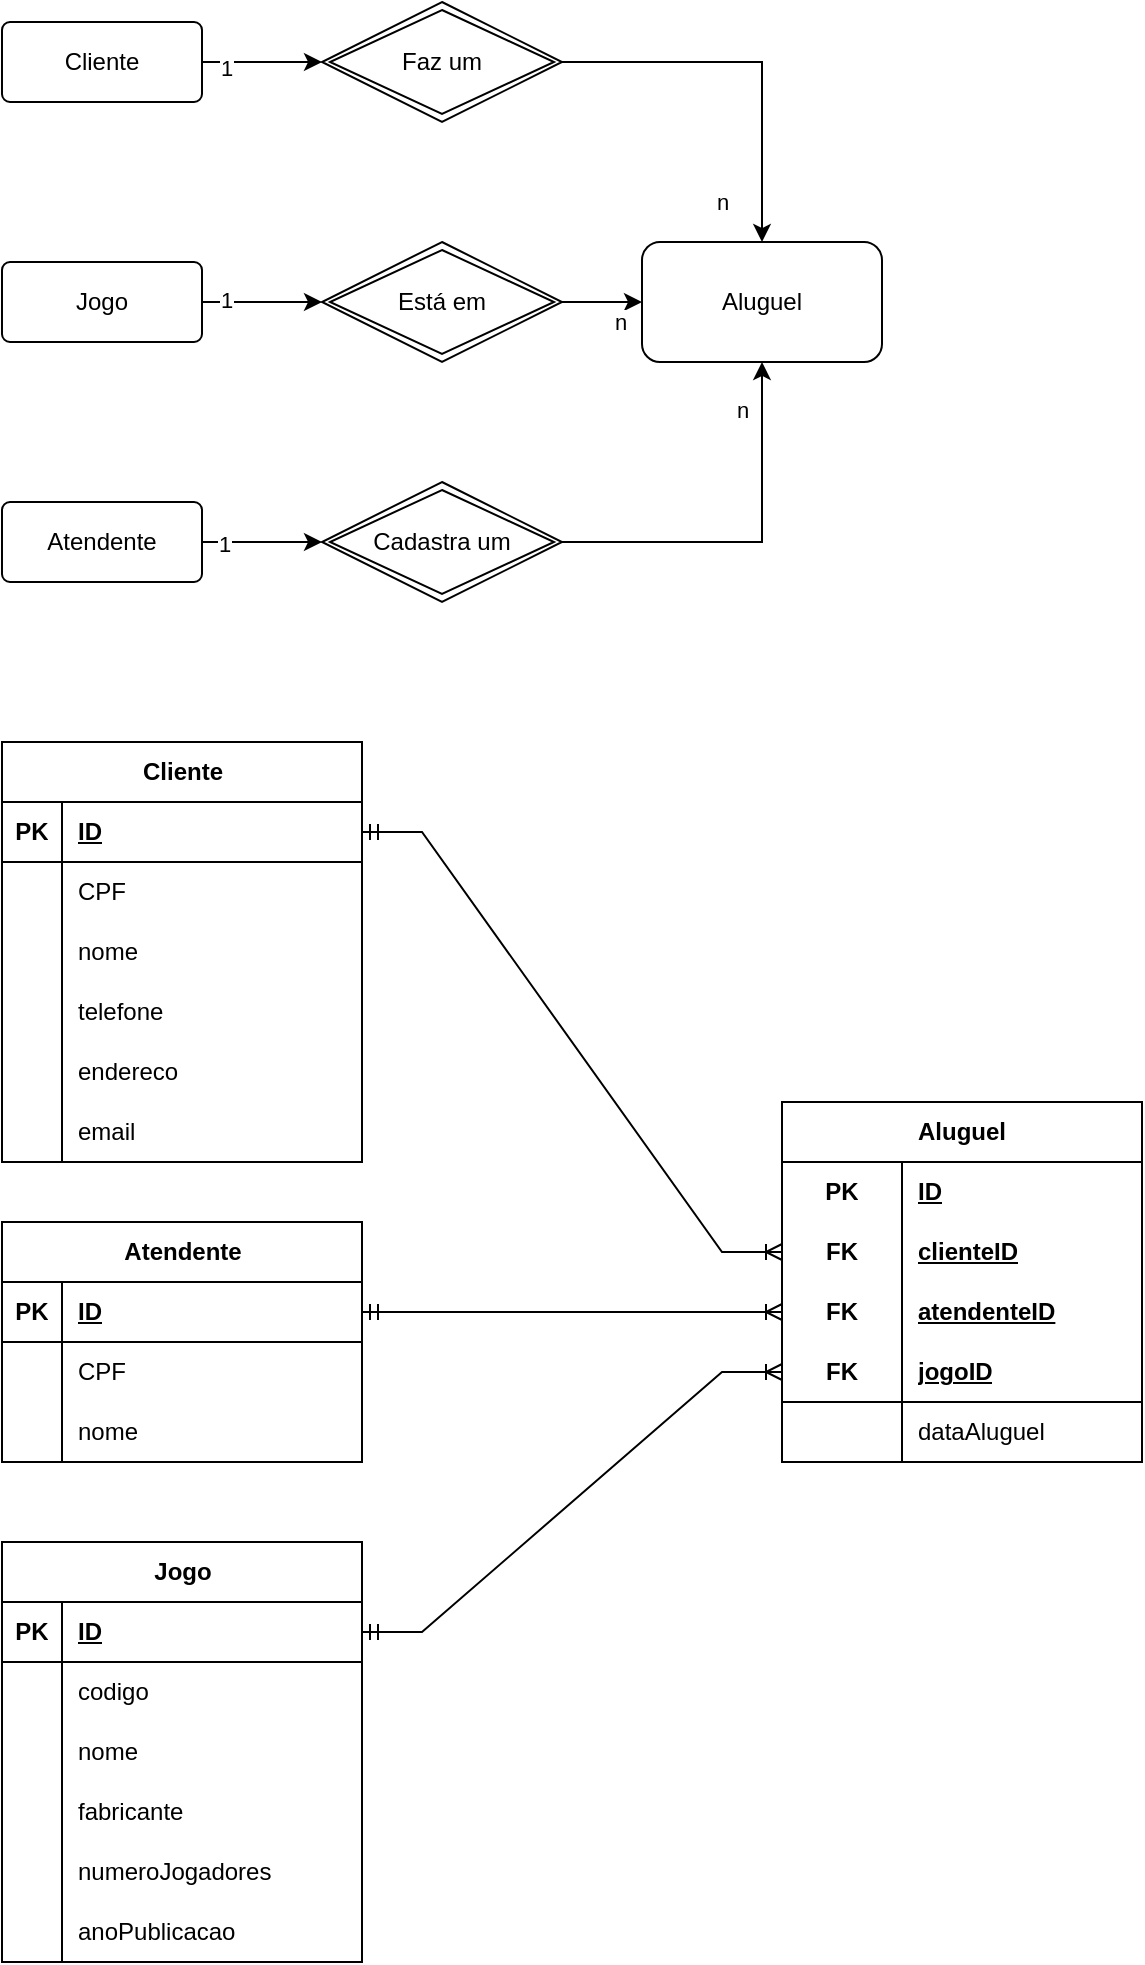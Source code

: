 <mxfile version="24.7.16">
  <diagram name="Página-1" id="Uu4QtxOsmMd6QTt1n_7V">
    <mxGraphModel dx="1434" dy="738" grid="1" gridSize="10" guides="1" tooltips="1" connect="1" arrows="1" fold="1" page="1" pageScale="1" pageWidth="827" pageHeight="1169" math="0" shadow="0">
      <root>
        <mxCell id="0" />
        <mxCell id="1" parent="0" />
        <mxCell id="c8wNnD5Jq5jA1BFJMVc5-152" style="edgeStyle=orthogonalEdgeStyle;rounded=0;orthogonalLoop=1;jettySize=auto;html=1;entryX=0;entryY=0.5;entryDx=0;entryDy=0;" edge="1" parent="1" source="c8wNnD5Jq5jA1BFJMVc5-1" target="c8wNnD5Jq5jA1BFJMVc5-149">
          <mxGeometry relative="1" as="geometry" />
        </mxCell>
        <mxCell id="c8wNnD5Jq5jA1BFJMVc5-159" value="1" style="edgeLabel;html=1;align=center;verticalAlign=middle;resizable=0;points=[];" vertex="1" connectable="0" parent="c8wNnD5Jq5jA1BFJMVc5-152">
          <mxGeometry x="-0.6" y="-3" relative="1" as="geometry">
            <mxPoint as="offset" />
          </mxGeometry>
        </mxCell>
        <mxCell id="c8wNnD5Jq5jA1BFJMVc5-1" value="Cliente" style="rounded=1;arcSize=10;whiteSpace=wrap;html=1;align=center;" vertex="1" parent="1">
          <mxGeometry x="60" y="40" width="100" height="40" as="geometry" />
        </mxCell>
        <mxCell id="c8wNnD5Jq5jA1BFJMVc5-154" style="edgeStyle=orthogonalEdgeStyle;rounded=0;orthogonalLoop=1;jettySize=auto;html=1;entryX=0;entryY=0.5;entryDx=0;entryDy=0;" edge="1" parent="1" source="c8wNnD5Jq5jA1BFJMVc5-2" target="c8wNnD5Jq5jA1BFJMVc5-150">
          <mxGeometry relative="1" as="geometry" />
        </mxCell>
        <mxCell id="c8wNnD5Jq5jA1BFJMVc5-160" value="1" style="edgeLabel;html=1;align=center;verticalAlign=middle;resizable=0;points=[];" vertex="1" connectable="0" parent="c8wNnD5Jq5jA1BFJMVc5-154">
          <mxGeometry x="-0.625" y="1" relative="1" as="geometry">
            <mxPoint as="offset" />
          </mxGeometry>
        </mxCell>
        <mxCell id="c8wNnD5Jq5jA1BFJMVc5-2" value="Jogo" style="rounded=1;arcSize=10;whiteSpace=wrap;html=1;align=center;" vertex="1" parent="1">
          <mxGeometry x="60" y="160" width="100" height="40" as="geometry" />
        </mxCell>
        <mxCell id="c8wNnD5Jq5jA1BFJMVc5-157" style="edgeStyle=orthogonalEdgeStyle;rounded=0;orthogonalLoop=1;jettySize=auto;html=1;entryX=0;entryY=0.5;entryDx=0;entryDy=0;" edge="1" parent="1" source="c8wNnD5Jq5jA1BFJMVc5-3" target="c8wNnD5Jq5jA1BFJMVc5-151">
          <mxGeometry relative="1" as="geometry" />
        </mxCell>
        <mxCell id="c8wNnD5Jq5jA1BFJMVc5-161" value="1" style="edgeLabel;html=1;align=center;verticalAlign=middle;resizable=0;points=[];" vertex="1" connectable="0" parent="c8wNnD5Jq5jA1BFJMVc5-157">
          <mxGeometry x="-0.65" y="-1" relative="1" as="geometry">
            <mxPoint as="offset" />
          </mxGeometry>
        </mxCell>
        <mxCell id="c8wNnD5Jq5jA1BFJMVc5-3" value="Atendente" style="rounded=1;arcSize=10;whiteSpace=wrap;html=1;align=center;" vertex="1" parent="1">
          <mxGeometry x="60" y="280" width="100" height="40" as="geometry" />
        </mxCell>
        <mxCell id="c8wNnD5Jq5jA1BFJMVc5-26" value="Cliente" style="shape=table;startSize=30;container=1;collapsible=1;childLayout=tableLayout;fixedRows=1;rowLines=0;fontStyle=1;align=center;resizeLast=1;html=1;" vertex="1" parent="1">
          <mxGeometry x="60" y="400" width="180" height="210" as="geometry">
            <mxRectangle x="90" y="440" width="80" height="30" as="alternateBounds" />
          </mxGeometry>
        </mxCell>
        <mxCell id="c8wNnD5Jq5jA1BFJMVc5-27" value="" style="shape=tableRow;horizontal=0;startSize=0;swimlaneHead=0;swimlaneBody=0;fillColor=none;collapsible=0;dropTarget=0;points=[[0,0.5],[1,0.5]];portConstraint=eastwest;top=0;left=0;right=0;bottom=1;" vertex="1" parent="c8wNnD5Jq5jA1BFJMVc5-26">
          <mxGeometry y="30" width="180" height="30" as="geometry" />
        </mxCell>
        <mxCell id="c8wNnD5Jq5jA1BFJMVc5-28" value="PK" style="shape=partialRectangle;connectable=0;fillColor=none;top=0;left=0;bottom=0;right=0;fontStyle=1;overflow=hidden;whiteSpace=wrap;html=1;" vertex="1" parent="c8wNnD5Jq5jA1BFJMVc5-27">
          <mxGeometry width="30" height="30" as="geometry">
            <mxRectangle width="30" height="30" as="alternateBounds" />
          </mxGeometry>
        </mxCell>
        <mxCell id="c8wNnD5Jq5jA1BFJMVc5-29" value="ID" style="shape=partialRectangle;connectable=0;fillColor=none;top=0;left=0;bottom=0;right=0;align=left;spacingLeft=6;fontStyle=5;overflow=hidden;whiteSpace=wrap;html=1;" vertex="1" parent="c8wNnD5Jq5jA1BFJMVc5-27">
          <mxGeometry x="30" width="150" height="30" as="geometry">
            <mxRectangle width="150" height="30" as="alternateBounds" />
          </mxGeometry>
        </mxCell>
        <mxCell id="c8wNnD5Jq5jA1BFJMVc5-30" value="" style="shape=tableRow;horizontal=0;startSize=0;swimlaneHead=0;swimlaneBody=0;fillColor=none;collapsible=0;dropTarget=0;points=[[0,0.5],[1,0.5]];portConstraint=eastwest;top=0;left=0;right=0;bottom=0;" vertex="1" parent="c8wNnD5Jq5jA1BFJMVc5-26">
          <mxGeometry y="60" width="180" height="30" as="geometry" />
        </mxCell>
        <mxCell id="c8wNnD5Jq5jA1BFJMVc5-31" value="" style="shape=partialRectangle;connectable=0;fillColor=none;top=0;left=0;bottom=0;right=0;editable=1;overflow=hidden;whiteSpace=wrap;html=1;" vertex="1" parent="c8wNnD5Jq5jA1BFJMVc5-30">
          <mxGeometry width="30" height="30" as="geometry">
            <mxRectangle width="30" height="30" as="alternateBounds" />
          </mxGeometry>
        </mxCell>
        <mxCell id="c8wNnD5Jq5jA1BFJMVc5-32" value="CPF" style="shape=partialRectangle;connectable=0;fillColor=none;top=0;left=0;bottom=0;right=0;align=left;spacingLeft=6;overflow=hidden;whiteSpace=wrap;html=1;" vertex="1" parent="c8wNnD5Jq5jA1BFJMVc5-30">
          <mxGeometry x="30" width="150" height="30" as="geometry">
            <mxRectangle width="150" height="30" as="alternateBounds" />
          </mxGeometry>
        </mxCell>
        <mxCell id="c8wNnD5Jq5jA1BFJMVc5-33" value="" style="shape=tableRow;horizontal=0;startSize=0;swimlaneHead=0;swimlaneBody=0;fillColor=none;collapsible=0;dropTarget=0;points=[[0,0.5],[1,0.5]];portConstraint=eastwest;top=0;left=0;right=0;bottom=0;" vertex="1" parent="c8wNnD5Jq5jA1BFJMVc5-26">
          <mxGeometry y="90" width="180" height="30" as="geometry" />
        </mxCell>
        <mxCell id="c8wNnD5Jq5jA1BFJMVc5-34" value="" style="shape=partialRectangle;connectable=0;fillColor=none;top=0;left=0;bottom=0;right=0;editable=1;overflow=hidden;whiteSpace=wrap;html=1;" vertex="1" parent="c8wNnD5Jq5jA1BFJMVc5-33">
          <mxGeometry width="30" height="30" as="geometry">
            <mxRectangle width="30" height="30" as="alternateBounds" />
          </mxGeometry>
        </mxCell>
        <mxCell id="c8wNnD5Jq5jA1BFJMVc5-35" value="nome" style="shape=partialRectangle;connectable=0;fillColor=none;top=0;left=0;bottom=0;right=0;align=left;spacingLeft=6;overflow=hidden;whiteSpace=wrap;html=1;" vertex="1" parent="c8wNnD5Jq5jA1BFJMVc5-33">
          <mxGeometry x="30" width="150" height="30" as="geometry">
            <mxRectangle width="150" height="30" as="alternateBounds" />
          </mxGeometry>
        </mxCell>
        <mxCell id="c8wNnD5Jq5jA1BFJMVc5-36" value="" style="shape=tableRow;horizontal=0;startSize=0;swimlaneHead=0;swimlaneBody=0;fillColor=none;collapsible=0;dropTarget=0;points=[[0,0.5],[1,0.5]];portConstraint=eastwest;top=0;left=0;right=0;bottom=0;" vertex="1" parent="c8wNnD5Jq5jA1BFJMVc5-26">
          <mxGeometry y="120" width="180" height="30" as="geometry" />
        </mxCell>
        <mxCell id="c8wNnD5Jq5jA1BFJMVc5-37" value="" style="shape=partialRectangle;connectable=0;fillColor=none;top=0;left=0;bottom=0;right=0;editable=1;overflow=hidden;whiteSpace=wrap;html=1;" vertex="1" parent="c8wNnD5Jq5jA1BFJMVc5-36">
          <mxGeometry width="30" height="30" as="geometry">
            <mxRectangle width="30" height="30" as="alternateBounds" />
          </mxGeometry>
        </mxCell>
        <mxCell id="c8wNnD5Jq5jA1BFJMVc5-38" value="telefone" style="shape=partialRectangle;connectable=0;fillColor=none;top=0;left=0;bottom=0;right=0;align=left;spacingLeft=6;overflow=hidden;whiteSpace=wrap;html=1;" vertex="1" parent="c8wNnD5Jq5jA1BFJMVc5-36">
          <mxGeometry x="30" width="150" height="30" as="geometry">
            <mxRectangle width="150" height="30" as="alternateBounds" />
          </mxGeometry>
        </mxCell>
        <mxCell id="c8wNnD5Jq5jA1BFJMVc5-75" value="" style="shape=tableRow;horizontal=0;startSize=0;swimlaneHead=0;swimlaneBody=0;fillColor=none;collapsible=0;dropTarget=0;points=[[0,0.5],[1,0.5]];portConstraint=eastwest;top=0;left=0;right=0;bottom=0;" vertex="1" parent="c8wNnD5Jq5jA1BFJMVc5-26">
          <mxGeometry y="150" width="180" height="30" as="geometry" />
        </mxCell>
        <mxCell id="c8wNnD5Jq5jA1BFJMVc5-76" value="" style="shape=partialRectangle;connectable=0;fillColor=none;top=0;left=0;bottom=0;right=0;editable=1;overflow=hidden;whiteSpace=wrap;html=1;" vertex="1" parent="c8wNnD5Jq5jA1BFJMVc5-75">
          <mxGeometry width="30" height="30" as="geometry">
            <mxRectangle width="30" height="30" as="alternateBounds" />
          </mxGeometry>
        </mxCell>
        <mxCell id="c8wNnD5Jq5jA1BFJMVc5-77" value="endereco" style="shape=partialRectangle;connectable=0;fillColor=none;top=0;left=0;bottom=0;right=0;align=left;spacingLeft=6;overflow=hidden;whiteSpace=wrap;html=1;" vertex="1" parent="c8wNnD5Jq5jA1BFJMVc5-75">
          <mxGeometry x="30" width="150" height="30" as="geometry">
            <mxRectangle width="150" height="30" as="alternateBounds" />
          </mxGeometry>
        </mxCell>
        <mxCell id="c8wNnD5Jq5jA1BFJMVc5-78" value="" style="shape=tableRow;horizontal=0;startSize=0;swimlaneHead=0;swimlaneBody=0;fillColor=none;collapsible=0;dropTarget=0;points=[[0,0.5],[1,0.5]];portConstraint=eastwest;top=0;left=0;right=0;bottom=0;" vertex="1" parent="c8wNnD5Jq5jA1BFJMVc5-26">
          <mxGeometry y="180" width="180" height="30" as="geometry" />
        </mxCell>
        <mxCell id="c8wNnD5Jq5jA1BFJMVc5-79" value="" style="shape=partialRectangle;connectable=0;fillColor=none;top=0;left=0;bottom=0;right=0;editable=1;overflow=hidden;whiteSpace=wrap;html=1;" vertex="1" parent="c8wNnD5Jq5jA1BFJMVc5-78">
          <mxGeometry width="30" height="30" as="geometry">
            <mxRectangle width="30" height="30" as="alternateBounds" />
          </mxGeometry>
        </mxCell>
        <mxCell id="c8wNnD5Jq5jA1BFJMVc5-80" value="email" style="shape=partialRectangle;connectable=0;fillColor=none;top=0;left=0;bottom=0;right=0;align=left;spacingLeft=6;overflow=hidden;whiteSpace=wrap;html=1;" vertex="1" parent="c8wNnD5Jq5jA1BFJMVc5-78">
          <mxGeometry x="30" width="150" height="30" as="geometry">
            <mxRectangle width="150" height="30" as="alternateBounds" />
          </mxGeometry>
        </mxCell>
        <mxCell id="c8wNnD5Jq5jA1BFJMVc5-41" value="" style="shape=partialRectangle;connectable=0;fillColor=none;top=0;left=0;bottom=0;right=0;editable=1;overflow=hidden;whiteSpace=wrap;html=1;" vertex="1" parent="1">
          <mxGeometry x="90" y="570" width="30" height="30" as="geometry">
            <mxRectangle width="30" height="30" as="alternateBounds" />
          </mxGeometry>
        </mxCell>
        <mxCell id="c8wNnD5Jq5jA1BFJMVc5-42" value="" style="shape=tableRow;horizontal=0;startSize=0;swimlaneHead=0;swimlaneBody=0;fillColor=none;collapsible=0;dropTarget=0;points=[[0,0.5],[1,0.5]];portConstraint=eastwest;top=0;left=0;right=0;bottom=0;" vertex="1" parent="1">
          <mxGeometry x="90" y="580" width="180" height="30" as="geometry" />
        </mxCell>
        <mxCell id="c8wNnD5Jq5jA1BFJMVc5-43" value="" style="shape=partialRectangle;connectable=0;fillColor=none;top=0;left=0;bottom=0;right=0;editable=1;overflow=hidden;whiteSpace=wrap;html=1;" vertex="1" parent="c8wNnD5Jq5jA1BFJMVc5-42">
          <mxGeometry width="30" height="30" as="geometry">
            <mxRectangle width="30" height="30" as="alternateBounds" />
          </mxGeometry>
        </mxCell>
        <mxCell id="c8wNnD5Jq5jA1BFJMVc5-56" value="" style="shape=partialRectangle;connectable=0;fillColor=none;top=0;left=0;bottom=0;right=0;editable=1;overflow=hidden;whiteSpace=wrap;html=1;strokeColor=default;align=left;verticalAlign=middle;spacingLeft=6;fontFamily=Helvetica;fontSize=12;fontColor=default;perimeterSpacing=1;" vertex="1" parent="1">
          <mxGeometry x="130" y="530" width="30" height="30" as="geometry">
            <mxRectangle width="30" height="30" as="alternateBounds" />
          </mxGeometry>
        </mxCell>
        <mxCell id="c8wNnD5Jq5jA1BFJMVc5-57" value="Jogo" style="shape=table;startSize=30;container=1;collapsible=1;childLayout=tableLayout;fixedRows=1;rowLines=0;fontStyle=1;align=center;resizeLast=1;html=1;" vertex="1" parent="1">
          <mxGeometry x="60" y="800" width="180" height="210" as="geometry" />
        </mxCell>
        <mxCell id="c8wNnD5Jq5jA1BFJMVc5-58" value="" style="shape=tableRow;horizontal=0;startSize=0;swimlaneHead=0;swimlaneBody=0;fillColor=none;collapsible=0;dropTarget=0;points=[[0,0.5],[1,0.5]];portConstraint=eastwest;top=0;left=0;right=0;bottom=1;" vertex="1" parent="c8wNnD5Jq5jA1BFJMVc5-57">
          <mxGeometry y="30" width="180" height="30" as="geometry" />
        </mxCell>
        <mxCell id="c8wNnD5Jq5jA1BFJMVc5-59" value="PK" style="shape=partialRectangle;connectable=0;fillColor=none;top=0;left=0;bottom=0;right=0;fontStyle=1;overflow=hidden;whiteSpace=wrap;html=1;" vertex="1" parent="c8wNnD5Jq5jA1BFJMVc5-58">
          <mxGeometry width="30" height="30" as="geometry">
            <mxRectangle width="30" height="30" as="alternateBounds" />
          </mxGeometry>
        </mxCell>
        <mxCell id="c8wNnD5Jq5jA1BFJMVc5-60" value="ID" style="shape=partialRectangle;connectable=0;fillColor=none;top=0;left=0;bottom=0;right=0;align=left;spacingLeft=6;fontStyle=5;overflow=hidden;whiteSpace=wrap;html=1;" vertex="1" parent="c8wNnD5Jq5jA1BFJMVc5-58">
          <mxGeometry x="30" width="150" height="30" as="geometry">
            <mxRectangle width="150" height="30" as="alternateBounds" />
          </mxGeometry>
        </mxCell>
        <mxCell id="c8wNnD5Jq5jA1BFJMVc5-61" value="" style="shape=tableRow;horizontal=0;startSize=0;swimlaneHead=0;swimlaneBody=0;fillColor=none;collapsible=0;dropTarget=0;points=[[0,0.5],[1,0.5]];portConstraint=eastwest;top=0;left=0;right=0;bottom=0;" vertex="1" parent="c8wNnD5Jq5jA1BFJMVc5-57">
          <mxGeometry y="60" width="180" height="30" as="geometry" />
        </mxCell>
        <mxCell id="c8wNnD5Jq5jA1BFJMVc5-62" value="" style="shape=partialRectangle;connectable=0;fillColor=none;top=0;left=0;bottom=0;right=0;editable=1;overflow=hidden;whiteSpace=wrap;html=1;" vertex="1" parent="c8wNnD5Jq5jA1BFJMVc5-61">
          <mxGeometry width="30" height="30" as="geometry">
            <mxRectangle width="30" height="30" as="alternateBounds" />
          </mxGeometry>
        </mxCell>
        <mxCell id="c8wNnD5Jq5jA1BFJMVc5-63" value="codigo" style="shape=partialRectangle;connectable=0;fillColor=none;top=0;left=0;bottom=0;right=0;align=left;spacingLeft=6;overflow=hidden;whiteSpace=wrap;html=1;" vertex="1" parent="c8wNnD5Jq5jA1BFJMVc5-61">
          <mxGeometry x="30" width="150" height="30" as="geometry">
            <mxRectangle width="150" height="30" as="alternateBounds" />
          </mxGeometry>
        </mxCell>
        <mxCell id="c8wNnD5Jq5jA1BFJMVc5-64" value="" style="shape=tableRow;horizontal=0;startSize=0;swimlaneHead=0;swimlaneBody=0;fillColor=none;collapsible=0;dropTarget=0;points=[[0,0.5],[1,0.5]];portConstraint=eastwest;top=0;left=0;right=0;bottom=0;" vertex="1" parent="c8wNnD5Jq5jA1BFJMVc5-57">
          <mxGeometry y="90" width="180" height="30" as="geometry" />
        </mxCell>
        <mxCell id="c8wNnD5Jq5jA1BFJMVc5-65" value="" style="shape=partialRectangle;connectable=0;fillColor=none;top=0;left=0;bottom=0;right=0;editable=1;overflow=hidden;whiteSpace=wrap;html=1;" vertex="1" parent="c8wNnD5Jq5jA1BFJMVc5-64">
          <mxGeometry width="30" height="30" as="geometry">
            <mxRectangle width="30" height="30" as="alternateBounds" />
          </mxGeometry>
        </mxCell>
        <mxCell id="c8wNnD5Jq5jA1BFJMVc5-66" value="nome" style="shape=partialRectangle;connectable=0;fillColor=none;top=0;left=0;bottom=0;right=0;align=left;spacingLeft=6;overflow=hidden;whiteSpace=wrap;html=1;" vertex="1" parent="c8wNnD5Jq5jA1BFJMVc5-64">
          <mxGeometry x="30" width="150" height="30" as="geometry">
            <mxRectangle width="150" height="30" as="alternateBounds" />
          </mxGeometry>
        </mxCell>
        <mxCell id="c8wNnD5Jq5jA1BFJMVc5-67" value="" style="shape=tableRow;horizontal=0;startSize=0;swimlaneHead=0;swimlaneBody=0;fillColor=none;collapsible=0;dropTarget=0;points=[[0,0.5],[1,0.5]];portConstraint=eastwest;top=0;left=0;right=0;bottom=0;" vertex="1" parent="c8wNnD5Jq5jA1BFJMVc5-57">
          <mxGeometry y="120" width="180" height="30" as="geometry" />
        </mxCell>
        <mxCell id="c8wNnD5Jq5jA1BFJMVc5-68" value="" style="shape=partialRectangle;connectable=0;fillColor=none;top=0;left=0;bottom=0;right=0;editable=1;overflow=hidden;whiteSpace=wrap;html=1;" vertex="1" parent="c8wNnD5Jq5jA1BFJMVc5-67">
          <mxGeometry width="30" height="30" as="geometry">
            <mxRectangle width="30" height="30" as="alternateBounds" />
          </mxGeometry>
        </mxCell>
        <mxCell id="c8wNnD5Jq5jA1BFJMVc5-69" value="fabricante" style="shape=partialRectangle;connectable=0;fillColor=none;top=0;left=0;bottom=0;right=0;align=left;spacingLeft=6;overflow=hidden;whiteSpace=wrap;html=1;" vertex="1" parent="c8wNnD5Jq5jA1BFJMVc5-67">
          <mxGeometry x="30" width="150" height="30" as="geometry">
            <mxRectangle width="150" height="30" as="alternateBounds" />
          </mxGeometry>
        </mxCell>
        <mxCell id="c8wNnD5Jq5jA1BFJMVc5-94" value="" style="shape=tableRow;horizontal=0;startSize=0;swimlaneHead=0;swimlaneBody=0;fillColor=none;collapsible=0;dropTarget=0;points=[[0,0.5],[1,0.5]];portConstraint=eastwest;top=0;left=0;right=0;bottom=0;" vertex="1" parent="c8wNnD5Jq5jA1BFJMVc5-57">
          <mxGeometry y="150" width="180" height="30" as="geometry" />
        </mxCell>
        <mxCell id="c8wNnD5Jq5jA1BFJMVc5-95" value="" style="shape=partialRectangle;connectable=0;fillColor=none;top=0;left=0;bottom=0;right=0;editable=1;overflow=hidden;whiteSpace=wrap;html=1;" vertex="1" parent="c8wNnD5Jq5jA1BFJMVc5-94">
          <mxGeometry width="30" height="30" as="geometry">
            <mxRectangle width="30" height="30" as="alternateBounds" />
          </mxGeometry>
        </mxCell>
        <mxCell id="c8wNnD5Jq5jA1BFJMVc5-96" value="numeroJogadores" style="shape=partialRectangle;connectable=0;fillColor=none;top=0;left=0;bottom=0;right=0;align=left;spacingLeft=6;overflow=hidden;whiteSpace=wrap;html=1;" vertex="1" parent="c8wNnD5Jq5jA1BFJMVc5-94">
          <mxGeometry x="30" width="150" height="30" as="geometry">
            <mxRectangle width="150" height="30" as="alternateBounds" />
          </mxGeometry>
        </mxCell>
        <mxCell id="c8wNnD5Jq5jA1BFJMVc5-97" value="" style="shape=tableRow;horizontal=0;startSize=0;swimlaneHead=0;swimlaneBody=0;fillColor=none;collapsible=0;dropTarget=0;points=[[0,0.5],[1,0.5]];portConstraint=eastwest;top=0;left=0;right=0;bottom=0;" vertex="1" parent="c8wNnD5Jq5jA1BFJMVc5-57">
          <mxGeometry y="180" width="180" height="30" as="geometry" />
        </mxCell>
        <mxCell id="c8wNnD5Jq5jA1BFJMVc5-98" value="" style="shape=partialRectangle;connectable=0;fillColor=none;top=0;left=0;bottom=0;right=0;editable=1;overflow=hidden;whiteSpace=wrap;html=1;" vertex="1" parent="c8wNnD5Jq5jA1BFJMVc5-97">
          <mxGeometry width="30" height="30" as="geometry">
            <mxRectangle width="30" height="30" as="alternateBounds" />
          </mxGeometry>
        </mxCell>
        <mxCell id="c8wNnD5Jq5jA1BFJMVc5-99" value="anoPublicacao" style="shape=partialRectangle;connectable=0;fillColor=none;top=0;left=0;bottom=0;right=0;align=left;spacingLeft=6;overflow=hidden;whiteSpace=wrap;html=1;" vertex="1" parent="c8wNnD5Jq5jA1BFJMVc5-97">
          <mxGeometry x="30" width="150" height="30" as="geometry">
            <mxRectangle width="150" height="30" as="alternateBounds" />
          </mxGeometry>
        </mxCell>
        <mxCell id="c8wNnD5Jq5jA1BFJMVc5-72" value="" style="shape=tableRow;horizontal=0;startSize=0;swimlaneHead=0;swimlaneBody=0;fillColor=none;collapsible=0;dropTarget=0;points=[[0,0.5],[1,0.5]];portConstraint=eastwest;top=0;left=0;right=0;bottom=0;" vertex="1" parent="1">
          <mxGeometry x="414" y="670" width="180" height="30" as="geometry" />
        </mxCell>
        <mxCell id="c8wNnD5Jq5jA1BFJMVc5-73" value="" style="shape=partialRectangle;connectable=0;fillColor=none;top=0;left=0;bottom=0;right=0;editable=1;overflow=hidden;whiteSpace=wrap;html=1;" vertex="1" parent="c8wNnD5Jq5jA1BFJMVc5-72">
          <mxGeometry width="30" height="30" as="geometry">
            <mxRectangle width="30" height="30" as="alternateBounds" />
          </mxGeometry>
        </mxCell>
        <mxCell id="c8wNnD5Jq5jA1BFJMVc5-100" value="Atendente" style="shape=table;startSize=30;container=1;collapsible=1;childLayout=tableLayout;fixedRows=1;rowLines=0;fontStyle=1;align=center;resizeLast=1;html=1;" vertex="1" parent="1">
          <mxGeometry x="60" y="640" width="180" height="120" as="geometry">
            <mxRectangle x="90" y="440" width="80" height="30" as="alternateBounds" />
          </mxGeometry>
        </mxCell>
        <mxCell id="c8wNnD5Jq5jA1BFJMVc5-101" value="" style="shape=tableRow;horizontal=0;startSize=0;swimlaneHead=0;swimlaneBody=0;fillColor=none;collapsible=0;dropTarget=0;points=[[0,0.5],[1,0.5]];portConstraint=eastwest;top=0;left=0;right=0;bottom=1;" vertex="1" parent="c8wNnD5Jq5jA1BFJMVc5-100">
          <mxGeometry y="30" width="180" height="30" as="geometry" />
        </mxCell>
        <mxCell id="c8wNnD5Jq5jA1BFJMVc5-102" value="PK" style="shape=partialRectangle;connectable=0;fillColor=none;top=0;left=0;bottom=0;right=0;fontStyle=1;overflow=hidden;whiteSpace=wrap;html=1;" vertex="1" parent="c8wNnD5Jq5jA1BFJMVc5-101">
          <mxGeometry width="30" height="30" as="geometry">
            <mxRectangle width="30" height="30" as="alternateBounds" />
          </mxGeometry>
        </mxCell>
        <mxCell id="c8wNnD5Jq5jA1BFJMVc5-103" value="ID" style="shape=partialRectangle;connectable=0;fillColor=none;top=0;left=0;bottom=0;right=0;align=left;spacingLeft=6;fontStyle=5;overflow=hidden;whiteSpace=wrap;html=1;" vertex="1" parent="c8wNnD5Jq5jA1BFJMVc5-101">
          <mxGeometry x="30" width="150" height="30" as="geometry">
            <mxRectangle width="150" height="30" as="alternateBounds" />
          </mxGeometry>
        </mxCell>
        <mxCell id="c8wNnD5Jq5jA1BFJMVc5-104" value="" style="shape=tableRow;horizontal=0;startSize=0;swimlaneHead=0;swimlaneBody=0;fillColor=none;collapsible=0;dropTarget=0;points=[[0,0.5],[1,0.5]];portConstraint=eastwest;top=0;left=0;right=0;bottom=0;" vertex="1" parent="c8wNnD5Jq5jA1BFJMVc5-100">
          <mxGeometry y="60" width="180" height="30" as="geometry" />
        </mxCell>
        <mxCell id="c8wNnD5Jq5jA1BFJMVc5-105" value="" style="shape=partialRectangle;connectable=0;fillColor=none;top=0;left=0;bottom=0;right=0;editable=1;overflow=hidden;whiteSpace=wrap;html=1;" vertex="1" parent="c8wNnD5Jq5jA1BFJMVc5-104">
          <mxGeometry width="30" height="30" as="geometry">
            <mxRectangle width="30" height="30" as="alternateBounds" />
          </mxGeometry>
        </mxCell>
        <mxCell id="c8wNnD5Jq5jA1BFJMVc5-106" value="CPF" style="shape=partialRectangle;connectable=0;fillColor=none;top=0;left=0;bottom=0;right=0;align=left;spacingLeft=6;overflow=hidden;whiteSpace=wrap;html=1;" vertex="1" parent="c8wNnD5Jq5jA1BFJMVc5-104">
          <mxGeometry x="30" width="150" height="30" as="geometry">
            <mxRectangle width="150" height="30" as="alternateBounds" />
          </mxGeometry>
        </mxCell>
        <mxCell id="c8wNnD5Jq5jA1BFJMVc5-107" value="" style="shape=tableRow;horizontal=0;startSize=0;swimlaneHead=0;swimlaneBody=0;fillColor=none;collapsible=0;dropTarget=0;points=[[0,0.5],[1,0.5]];portConstraint=eastwest;top=0;left=0;right=0;bottom=0;" vertex="1" parent="c8wNnD5Jq5jA1BFJMVc5-100">
          <mxGeometry y="90" width="180" height="30" as="geometry" />
        </mxCell>
        <mxCell id="c8wNnD5Jq5jA1BFJMVc5-108" value="" style="shape=partialRectangle;connectable=0;fillColor=none;top=0;left=0;bottom=0;right=0;editable=1;overflow=hidden;whiteSpace=wrap;html=1;" vertex="1" parent="c8wNnD5Jq5jA1BFJMVc5-107">
          <mxGeometry width="30" height="30" as="geometry">
            <mxRectangle width="30" height="30" as="alternateBounds" />
          </mxGeometry>
        </mxCell>
        <mxCell id="c8wNnD5Jq5jA1BFJMVc5-109" value="nome" style="shape=partialRectangle;connectable=0;fillColor=none;top=0;left=0;bottom=0;right=0;align=left;spacingLeft=6;overflow=hidden;whiteSpace=wrap;html=1;" vertex="1" parent="c8wNnD5Jq5jA1BFJMVc5-107">
          <mxGeometry x="30" width="150" height="30" as="geometry">
            <mxRectangle width="150" height="30" as="alternateBounds" />
          </mxGeometry>
        </mxCell>
        <mxCell id="c8wNnD5Jq5jA1BFJMVc5-119" value="Aluguel" style="shape=table;startSize=30;container=1;collapsible=1;childLayout=tableLayout;fixedRows=1;rowLines=0;fontStyle=1;align=center;resizeLast=1;html=1;whiteSpace=wrap;" vertex="1" parent="1">
          <mxGeometry x="450" y="580" width="180" height="180" as="geometry" />
        </mxCell>
        <mxCell id="c8wNnD5Jq5jA1BFJMVc5-120" value="" style="shape=tableRow;horizontal=0;startSize=0;swimlaneHead=0;swimlaneBody=0;fillColor=none;collapsible=0;dropTarget=0;points=[[0,0.5],[1,0.5]];portConstraint=eastwest;top=0;left=0;right=0;bottom=0;html=1;" vertex="1" parent="c8wNnD5Jq5jA1BFJMVc5-119">
          <mxGeometry y="30" width="180" height="30" as="geometry" />
        </mxCell>
        <mxCell id="c8wNnD5Jq5jA1BFJMVc5-121" value="PK" style="shape=partialRectangle;connectable=0;fillColor=none;top=0;left=0;bottom=0;right=0;fontStyle=1;overflow=hidden;html=1;whiteSpace=wrap;" vertex="1" parent="c8wNnD5Jq5jA1BFJMVc5-120">
          <mxGeometry width="60" height="30" as="geometry">
            <mxRectangle width="60" height="30" as="alternateBounds" />
          </mxGeometry>
        </mxCell>
        <mxCell id="c8wNnD5Jq5jA1BFJMVc5-122" value="ID" style="shape=partialRectangle;connectable=0;fillColor=none;top=0;left=0;bottom=0;right=0;align=left;spacingLeft=6;fontStyle=5;overflow=hidden;html=1;whiteSpace=wrap;" vertex="1" parent="c8wNnD5Jq5jA1BFJMVc5-120">
          <mxGeometry x="60" width="120" height="30" as="geometry">
            <mxRectangle width="120" height="30" as="alternateBounds" />
          </mxGeometry>
        </mxCell>
        <mxCell id="c8wNnD5Jq5jA1BFJMVc5-135" value="" style="shape=tableRow;horizontal=0;startSize=0;swimlaneHead=0;swimlaneBody=0;fillColor=none;collapsible=0;dropTarget=0;points=[[0,0.5],[1,0.5]];portConstraint=eastwest;top=0;left=0;right=0;bottom=0;html=1;" vertex="1" parent="c8wNnD5Jq5jA1BFJMVc5-119">
          <mxGeometry y="60" width="180" height="30" as="geometry" />
        </mxCell>
        <mxCell id="c8wNnD5Jq5jA1BFJMVc5-136" value="FK" style="shape=partialRectangle;connectable=0;fillColor=none;top=0;left=0;bottom=0;right=0;fontStyle=1;overflow=hidden;html=1;whiteSpace=wrap;" vertex="1" parent="c8wNnD5Jq5jA1BFJMVc5-135">
          <mxGeometry width="60" height="30" as="geometry">
            <mxRectangle width="60" height="30" as="alternateBounds" />
          </mxGeometry>
        </mxCell>
        <mxCell id="c8wNnD5Jq5jA1BFJMVc5-137" value="clienteID" style="shape=partialRectangle;connectable=0;fillColor=none;top=0;left=0;bottom=0;right=0;align=left;spacingLeft=6;fontStyle=5;overflow=hidden;html=1;whiteSpace=wrap;" vertex="1" parent="c8wNnD5Jq5jA1BFJMVc5-135">
          <mxGeometry x="60" width="120" height="30" as="geometry">
            <mxRectangle width="120" height="30" as="alternateBounds" />
          </mxGeometry>
        </mxCell>
        <mxCell id="c8wNnD5Jq5jA1BFJMVc5-138" value="" style="shape=tableRow;horizontal=0;startSize=0;swimlaneHead=0;swimlaneBody=0;fillColor=none;collapsible=0;dropTarget=0;points=[[0,0.5],[1,0.5]];portConstraint=eastwest;top=0;left=0;right=0;bottom=0;html=1;" vertex="1" parent="c8wNnD5Jq5jA1BFJMVc5-119">
          <mxGeometry y="90" width="180" height="30" as="geometry" />
        </mxCell>
        <mxCell id="c8wNnD5Jq5jA1BFJMVc5-139" value="FK" style="shape=partialRectangle;connectable=0;fillColor=none;top=0;left=0;bottom=0;right=0;fontStyle=1;overflow=hidden;html=1;whiteSpace=wrap;" vertex="1" parent="c8wNnD5Jq5jA1BFJMVc5-138">
          <mxGeometry width="60" height="30" as="geometry">
            <mxRectangle width="60" height="30" as="alternateBounds" />
          </mxGeometry>
        </mxCell>
        <mxCell id="c8wNnD5Jq5jA1BFJMVc5-140" value="atendenteID" style="shape=partialRectangle;connectable=0;fillColor=none;top=0;left=0;bottom=0;right=0;align=left;spacingLeft=6;fontStyle=5;overflow=hidden;html=1;whiteSpace=wrap;" vertex="1" parent="c8wNnD5Jq5jA1BFJMVc5-138">
          <mxGeometry x="60" width="120" height="30" as="geometry">
            <mxRectangle width="120" height="30" as="alternateBounds" />
          </mxGeometry>
        </mxCell>
        <mxCell id="c8wNnD5Jq5jA1BFJMVc5-123" value="" style="shape=tableRow;horizontal=0;startSize=0;swimlaneHead=0;swimlaneBody=0;fillColor=none;collapsible=0;dropTarget=0;points=[[0,0.5],[1,0.5]];portConstraint=eastwest;top=0;left=0;right=0;bottom=1;html=1;" vertex="1" parent="c8wNnD5Jq5jA1BFJMVc5-119">
          <mxGeometry y="120" width="180" height="30" as="geometry" />
        </mxCell>
        <mxCell id="c8wNnD5Jq5jA1BFJMVc5-124" value="FK" style="shape=partialRectangle;connectable=0;fillColor=none;top=0;left=0;bottom=0;right=0;fontStyle=1;overflow=hidden;html=1;whiteSpace=wrap;" vertex="1" parent="c8wNnD5Jq5jA1BFJMVc5-123">
          <mxGeometry width="60" height="30" as="geometry">
            <mxRectangle width="60" height="30" as="alternateBounds" />
          </mxGeometry>
        </mxCell>
        <mxCell id="c8wNnD5Jq5jA1BFJMVc5-125" value="jogoID" style="shape=partialRectangle;connectable=0;fillColor=none;top=0;left=0;bottom=0;right=0;align=left;spacingLeft=6;fontStyle=5;overflow=hidden;html=1;whiteSpace=wrap;" vertex="1" parent="c8wNnD5Jq5jA1BFJMVc5-123">
          <mxGeometry x="60" width="120" height="30" as="geometry">
            <mxRectangle width="120" height="30" as="alternateBounds" />
          </mxGeometry>
        </mxCell>
        <mxCell id="c8wNnD5Jq5jA1BFJMVc5-126" value="" style="shape=tableRow;horizontal=0;startSize=0;swimlaneHead=0;swimlaneBody=0;fillColor=none;collapsible=0;dropTarget=0;points=[[0,0.5],[1,0.5]];portConstraint=eastwest;top=0;left=0;right=0;bottom=0;html=1;" vertex="1" parent="c8wNnD5Jq5jA1BFJMVc5-119">
          <mxGeometry y="150" width="180" height="30" as="geometry" />
        </mxCell>
        <mxCell id="c8wNnD5Jq5jA1BFJMVc5-127" value="" style="shape=partialRectangle;connectable=0;fillColor=none;top=0;left=0;bottom=0;right=0;editable=1;overflow=hidden;html=1;whiteSpace=wrap;" vertex="1" parent="c8wNnD5Jq5jA1BFJMVc5-126">
          <mxGeometry width="60" height="30" as="geometry">
            <mxRectangle width="60" height="30" as="alternateBounds" />
          </mxGeometry>
        </mxCell>
        <mxCell id="c8wNnD5Jq5jA1BFJMVc5-128" value="dataAluguel" style="shape=partialRectangle;connectable=0;fillColor=none;top=0;left=0;bottom=0;right=0;align=left;spacingLeft=6;overflow=hidden;html=1;whiteSpace=wrap;" vertex="1" parent="c8wNnD5Jq5jA1BFJMVc5-126">
          <mxGeometry x="60" width="120" height="30" as="geometry">
            <mxRectangle width="120" height="30" as="alternateBounds" />
          </mxGeometry>
        </mxCell>
        <mxCell id="c8wNnD5Jq5jA1BFJMVc5-145" value="" style="edgeStyle=entityRelationEdgeStyle;fontSize=12;html=1;endArrow=ERoneToMany;startArrow=ERmandOne;rounded=0;entryX=0;entryY=0.5;entryDx=0;entryDy=0;" edge="1" parent="1" source="c8wNnD5Jq5jA1BFJMVc5-27" target="c8wNnD5Jq5jA1BFJMVc5-135">
          <mxGeometry width="100" height="100" relative="1" as="geometry">
            <mxPoint x="290" y="480" as="sourcePoint" />
            <mxPoint x="390" y="380" as="targetPoint" />
          </mxGeometry>
        </mxCell>
        <mxCell id="c8wNnD5Jq5jA1BFJMVc5-146" value="" style="edgeStyle=entityRelationEdgeStyle;fontSize=12;html=1;endArrow=ERoneToMany;startArrow=ERmandOne;rounded=0;exitX=1;exitY=0.5;exitDx=0;exitDy=0;entryX=0;entryY=0.5;entryDx=0;entryDy=0;" edge="1" parent="1" source="c8wNnD5Jq5jA1BFJMVc5-101" target="c8wNnD5Jq5jA1BFJMVc5-138">
          <mxGeometry width="100" height="100" relative="1" as="geometry">
            <mxPoint x="360" y="930" as="sourcePoint" />
            <mxPoint x="460" y="830" as="targetPoint" />
          </mxGeometry>
        </mxCell>
        <mxCell id="c8wNnD5Jq5jA1BFJMVc5-147" value="" style="edgeStyle=entityRelationEdgeStyle;fontSize=12;html=1;endArrow=ERoneToMany;startArrow=ERmandOne;rounded=0;exitX=1;exitY=0.5;exitDx=0;exitDy=0;entryX=0;entryY=0.5;entryDx=0;entryDy=0;" edge="1" parent="1" source="c8wNnD5Jq5jA1BFJMVc5-58" target="c8wNnD5Jq5jA1BFJMVc5-123">
          <mxGeometry width="100" height="100" relative="1" as="geometry">
            <mxPoint x="380" y="940" as="sourcePoint" />
            <mxPoint x="470" y="840" as="targetPoint" />
          </mxGeometry>
        </mxCell>
        <mxCell id="c8wNnD5Jq5jA1BFJMVc5-148" value="Aluguel" style="rounded=1;whiteSpace=wrap;html=1;" vertex="1" parent="1">
          <mxGeometry x="380" y="150" width="120" height="60" as="geometry" />
        </mxCell>
        <mxCell id="c8wNnD5Jq5jA1BFJMVc5-153" style="edgeStyle=orthogonalEdgeStyle;rounded=0;orthogonalLoop=1;jettySize=auto;html=1;entryX=0.5;entryY=0;entryDx=0;entryDy=0;" edge="1" parent="1" source="c8wNnD5Jq5jA1BFJMVc5-149" target="c8wNnD5Jq5jA1BFJMVc5-148">
          <mxGeometry relative="1" as="geometry" />
        </mxCell>
        <mxCell id="c8wNnD5Jq5jA1BFJMVc5-164" value="n" style="edgeLabel;html=1;align=center;verticalAlign=middle;resizable=0;points=[];" vertex="1" connectable="0" parent="c8wNnD5Jq5jA1BFJMVc5-153">
          <mxGeometry x="0.785" y="-2" relative="1" as="geometry">
            <mxPoint x="-18" as="offset" />
          </mxGeometry>
        </mxCell>
        <mxCell id="c8wNnD5Jq5jA1BFJMVc5-149" value="Faz um" style="shape=rhombus;double=1;perimeter=rhombusPerimeter;whiteSpace=wrap;html=1;align=center;" vertex="1" parent="1">
          <mxGeometry x="220" y="30" width="120" height="60" as="geometry" />
        </mxCell>
        <mxCell id="c8wNnD5Jq5jA1BFJMVc5-155" style="edgeStyle=orthogonalEdgeStyle;rounded=0;orthogonalLoop=1;jettySize=auto;html=1;entryX=0;entryY=0.5;entryDx=0;entryDy=0;" edge="1" parent="1" source="c8wNnD5Jq5jA1BFJMVc5-150" target="c8wNnD5Jq5jA1BFJMVc5-148">
          <mxGeometry relative="1" as="geometry" />
        </mxCell>
        <mxCell id="c8wNnD5Jq5jA1BFJMVc5-163" value="n" style="edgeLabel;html=1;align=center;verticalAlign=middle;resizable=0;points=[];" vertex="1" connectable="0" parent="c8wNnD5Jq5jA1BFJMVc5-155">
          <mxGeometry x="0.582" y="-1" relative="1" as="geometry">
            <mxPoint x="-3" y="9" as="offset" />
          </mxGeometry>
        </mxCell>
        <mxCell id="c8wNnD5Jq5jA1BFJMVc5-150" value="Está em" style="shape=rhombus;double=1;perimeter=rhombusPerimeter;whiteSpace=wrap;html=1;align=center;" vertex="1" parent="1">
          <mxGeometry x="220" y="150" width="120" height="60" as="geometry" />
        </mxCell>
        <mxCell id="c8wNnD5Jq5jA1BFJMVc5-158" style="edgeStyle=orthogonalEdgeStyle;rounded=0;orthogonalLoop=1;jettySize=auto;html=1;entryX=0.5;entryY=1;entryDx=0;entryDy=0;" edge="1" parent="1" source="c8wNnD5Jq5jA1BFJMVc5-151" target="c8wNnD5Jq5jA1BFJMVc5-148">
          <mxGeometry relative="1" as="geometry" />
        </mxCell>
        <mxCell id="c8wNnD5Jq5jA1BFJMVc5-162" value="n" style="edgeLabel;html=1;align=center;verticalAlign=middle;resizable=0;points=[];" vertex="1" connectable="0" parent="c8wNnD5Jq5jA1BFJMVc5-158">
          <mxGeometry x="0.831" y="-3" relative="1" as="geometry">
            <mxPoint x="-13" y="8" as="offset" />
          </mxGeometry>
        </mxCell>
        <mxCell id="c8wNnD5Jq5jA1BFJMVc5-151" value="Cadastra um" style="shape=rhombus;double=1;perimeter=rhombusPerimeter;whiteSpace=wrap;html=1;align=center;" vertex="1" parent="1">
          <mxGeometry x="220" y="270" width="120" height="60" as="geometry" />
        </mxCell>
      </root>
    </mxGraphModel>
  </diagram>
</mxfile>
